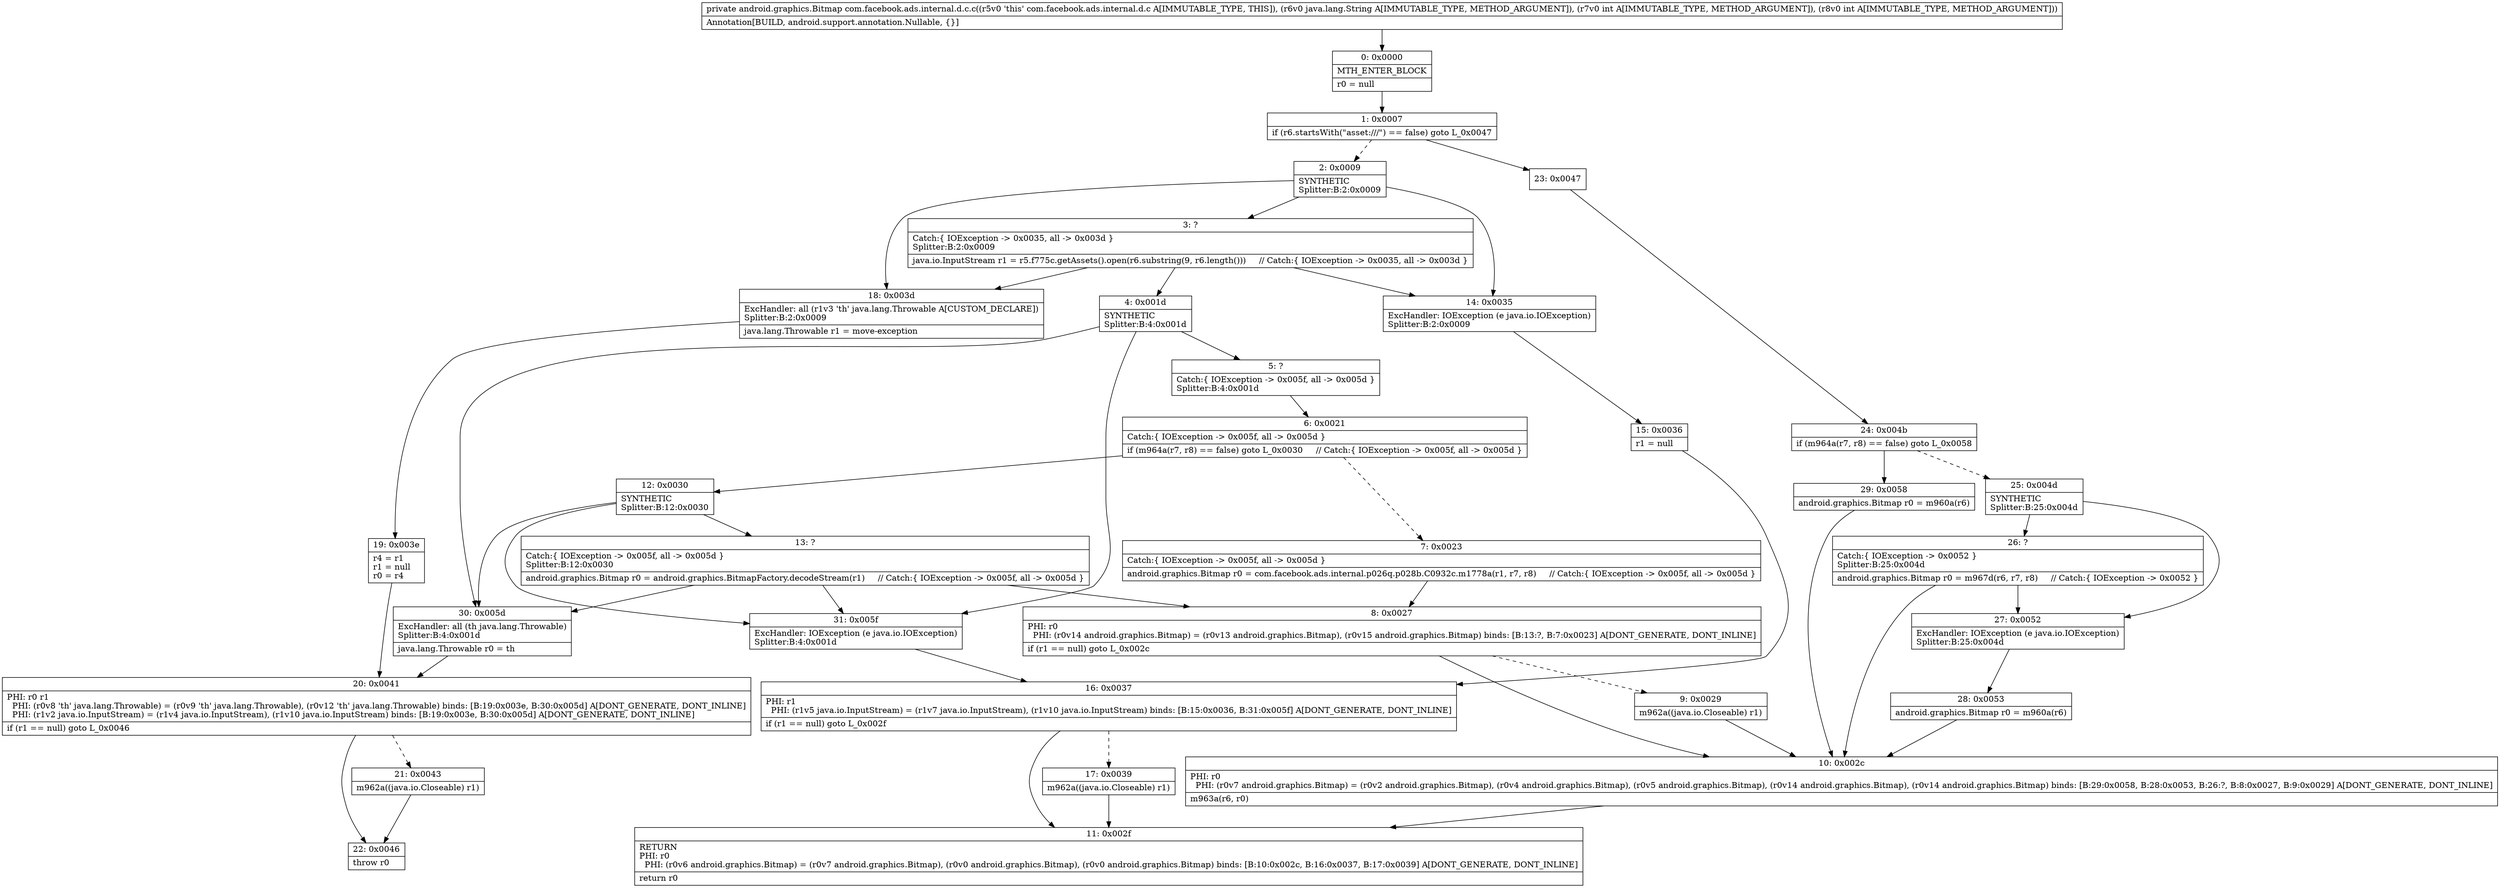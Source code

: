 digraph "CFG forcom.facebook.ads.internal.d.c.c(Ljava\/lang\/String;II)Landroid\/graphics\/Bitmap;" {
Node_0 [shape=record,label="{0\:\ 0x0000|MTH_ENTER_BLOCK\l|r0 = null\l}"];
Node_1 [shape=record,label="{1\:\ 0x0007|if (r6.startsWith(\"asset:\/\/\/\") == false) goto L_0x0047\l}"];
Node_2 [shape=record,label="{2\:\ 0x0009|SYNTHETIC\lSplitter:B:2:0x0009\l}"];
Node_3 [shape=record,label="{3\:\ ?|Catch:\{ IOException \-\> 0x0035, all \-\> 0x003d \}\lSplitter:B:2:0x0009\l|java.io.InputStream r1 = r5.f775c.getAssets().open(r6.substring(9, r6.length()))     \/\/ Catch:\{ IOException \-\> 0x0035, all \-\> 0x003d \}\l}"];
Node_4 [shape=record,label="{4\:\ 0x001d|SYNTHETIC\lSplitter:B:4:0x001d\l}"];
Node_5 [shape=record,label="{5\:\ ?|Catch:\{ IOException \-\> 0x005f, all \-\> 0x005d \}\lSplitter:B:4:0x001d\l}"];
Node_6 [shape=record,label="{6\:\ 0x0021|Catch:\{ IOException \-\> 0x005f, all \-\> 0x005d \}\l|if (m964a(r7, r8) == false) goto L_0x0030     \/\/ Catch:\{ IOException \-\> 0x005f, all \-\> 0x005d \}\l}"];
Node_7 [shape=record,label="{7\:\ 0x0023|Catch:\{ IOException \-\> 0x005f, all \-\> 0x005d \}\l|android.graphics.Bitmap r0 = com.facebook.ads.internal.p026q.p028b.C0932c.m1778a(r1, r7, r8)     \/\/ Catch:\{ IOException \-\> 0x005f, all \-\> 0x005d \}\l}"];
Node_8 [shape=record,label="{8\:\ 0x0027|PHI: r0 \l  PHI: (r0v14 android.graphics.Bitmap) = (r0v13 android.graphics.Bitmap), (r0v15 android.graphics.Bitmap) binds: [B:13:?, B:7:0x0023] A[DONT_GENERATE, DONT_INLINE]\l|if (r1 == null) goto L_0x002c\l}"];
Node_9 [shape=record,label="{9\:\ 0x0029|m962a((java.io.Closeable) r1)\l}"];
Node_10 [shape=record,label="{10\:\ 0x002c|PHI: r0 \l  PHI: (r0v7 android.graphics.Bitmap) = (r0v2 android.graphics.Bitmap), (r0v4 android.graphics.Bitmap), (r0v5 android.graphics.Bitmap), (r0v14 android.graphics.Bitmap), (r0v14 android.graphics.Bitmap) binds: [B:29:0x0058, B:28:0x0053, B:26:?, B:8:0x0027, B:9:0x0029] A[DONT_GENERATE, DONT_INLINE]\l|m963a(r6, r0)\l}"];
Node_11 [shape=record,label="{11\:\ 0x002f|RETURN\lPHI: r0 \l  PHI: (r0v6 android.graphics.Bitmap) = (r0v7 android.graphics.Bitmap), (r0v0 android.graphics.Bitmap), (r0v0 android.graphics.Bitmap) binds: [B:10:0x002c, B:16:0x0037, B:17:0x0039] A[DONT_GENERATE, DONT_INLINE]\l|return r0\l}"];
Node_12 [shape=record,label="{12\:\ 0x0030|SYNTHETIC\lSplitter:B:12:0x0030\l}"];
Node_13 [shape=record,label="{13\:\ ?|Catch:\{ IOException \-\> 0x005f, all \-\> 0x005d \}\lSplitter:B:12:0x0030\l|android.graphics.Bitmap r0 = android.graphics.BitmapFactory.decodeStream(r1)     \/\/ Catch:\{ IOException \-\> 0x005f, all \-\> 0x005d \}\l}"];
Node_14 [shape=record,label="{14\:\ 0x0035|ExcHandler: IOException (e java.io.IOException)\lSplitter:B:2:0x0009\l}"];
Node_15 [shape=record,label="{15\:\ 0x0036|r1 = null\l}"];
Node_16 [shape=record,label="{16\:\ 0x0037|PHI: r1 \l  PHI: (r1v5 java.io.InputStream) = (r1v7 java.io.InputStream), (r1v10 java.io.InputStream) binds: [B:15:0x0036, B:31:0x005f] A[DONT_GENERATE, DONT_INLINE]\l|if (r1 == null) goto L_0x002f\l}"];
Node_17 [shape=record,label="{17\:\ 0x0039|m962a((java.io.Closeable) r1)\l}"];
Node_18 [shape=record,label="{18\:\ 0x003d|ExcHandler: all (r1v3 'th' java.lang.Throwable A[CUSTOM_DECLARE])\lSplitter:B:2:0x0009\l|java.lang.Throwable r1 = move\-exception\l}"];
Node_19 [shape=record,label="{19\:\ 0x003e|r4 = r1\lr1 = null\lr0 = r4\l}"];
Node_20 [shape=record,label="{20\:\ 0x0041|PHI: r0 r1 \l  PHI: (r0v8 'th' java.lang.Throwable) = (r0v9 'th' java.lang.Throwable), (r0v12 'th' java.lang.Throwable) binds: [B:19:0x003e, B:30:0x005d] A[DONT_GENERATE, DONT_INLINE]\l  PHI: (r1v2 java.io.InputStream) = (r1v4 java.io.InputStream), (r1v10 java.io.InputStream) binds: [B:19:0x003e, B:30:0x005d] A[DONT_GENERATE, DONT_INLINE]\l|if (r1 == null) goto L_0x0046\l}"];
Node_21 [shape=record,label="{21\:\ 0x0043|m962a((java.io.Closeable) r1)\l}"];
Node_22 [shape=record,label="{22\:\ 0x0046|throw r0\l}"];
Node_23 [shape=record,label="{23\:\ 0x0047}"];
Node_24 [shape=record,label="{24\:\ 0x004b|if (m964a(r7, r8) == false) goto L_0x0058\l}"];
Node_25 [shape=record,label="{25\:\ 0x004d|SYNTHETIC\lSplitter:B:25:0x004d\l}"];
Node_26 [shape=record,label="{26\:\ ?|Catch:\{ IOException \-\> 0x0052 \}\lSplitter:B:25:0x004d\l|android.graphics.Bitmap r0 = m967d(r6, r7, r8)     \/\/ Catch:\{ IOException \-\> 0x0052 \}\l}"];
Node_27 [shape=record,label="{27\:\ 0x0052|ExcHandler: IOException (e java.io.IOException)\lSplitter:B:25:0x004d\l}"];
Node_28 [shape=record,label="{28\:\ 0x0053|android.graphics.Bitmap r0 = m960a(r6)\l}"];
Node_29 [shape=record,label="{29\:\ 0x0058|android.graphics.Bitmap r0 = m960a(r6)\l}"];
Node_30 [shape=record,label="{30\:\ 0x005d|ExcHandler: all (th java.lang.Throwable)\lSplitter:B:4:0x001d\l|java.lang.Throwable r0 = th\l}"];
Node_31 [shape=record,label="{31\:\ 0x005f|ExcHandler: IOException (e java.io.IOException)\lSplitter:B:4:0x001d\l}"];
MethodNode[shape=record,label="{private android.graphics.Bitmap com.facebook.ads.internal.d.c.c((r5v0 'this' com.facebook.ads.internal.d.c A[IMMUTABLE_TYPE, THIS]), (r6v0 java.lang.String A[IMMUTABLE_TYPE, METHOD_ARGUMENT]), (r7v0 int A[IMMUTABLE_TYPE, METHOD_ARGUMENT]), (r8v0 int A[IMMUTABLE_TYPE, METHOD_ARGUMENT]))  | Annotation[BUILD, android.support.annotation.Nullable, \{\}]\l}"];
MethodNode -> Node_0;
Node_0 -> Node_1;
Node_1 -> Node_2[style=dashed];
Node_1 -> Node_23;
Node_2 -> Node_3;
Node_2 -> Node_14;
Node_2 -> Node_18;
Node_3 -> Node_14;
Node_3 -> Node_18;
Node_3 -> Node_4;
Node_4 -> Node_5;
Node_4 -> Node_31;
Node_4 -> Node_30;
Node_5 -> Node_6;
Node_6 -> Node_7[style=dashed];
Node_6 -> Node_12;
Node_7 -> Node_8;
Node_8 -> Node_9[style=dashed];
Node_8 -> Node_10;
Node_9 -> Node_10;
Node_10 -> Node_11;
Node_12 -> Node_13;
Node_12 -> Node_31;
Node_12 -> Node_30;
Node_13 -> Node_31;
Node_13 -> Node_30;
Node_13 -> Node_8;
Node_14 -> Node_15;
Node_15 -> Node_16;
Node_16 -> Node_11;
Node_16 -> Node_17[style=dashed];
Node_17 -> Node_11;
Node_18 -> Node_19;
Node_19 -> Node_20;
Node_20 -> Node_21[style=dashed];
Node_20 -> Node_22;
Node_21 -> Node_22;
Node_23 -> Node_24;
Node_24 -> Node_25[style=dashed];
Node_24 -> Node_29;
Node_25 -> Node_26;
Node_25 -> Node_27;
Node_26 -> Node_27;
Node_26 -> Node_10;
Node_27 -> Node_28;
Node_28 -> Node_10;
Node_29 -> Node_10;
Node_30 -> Node_20;
Node_31 -> Node_16;
}

